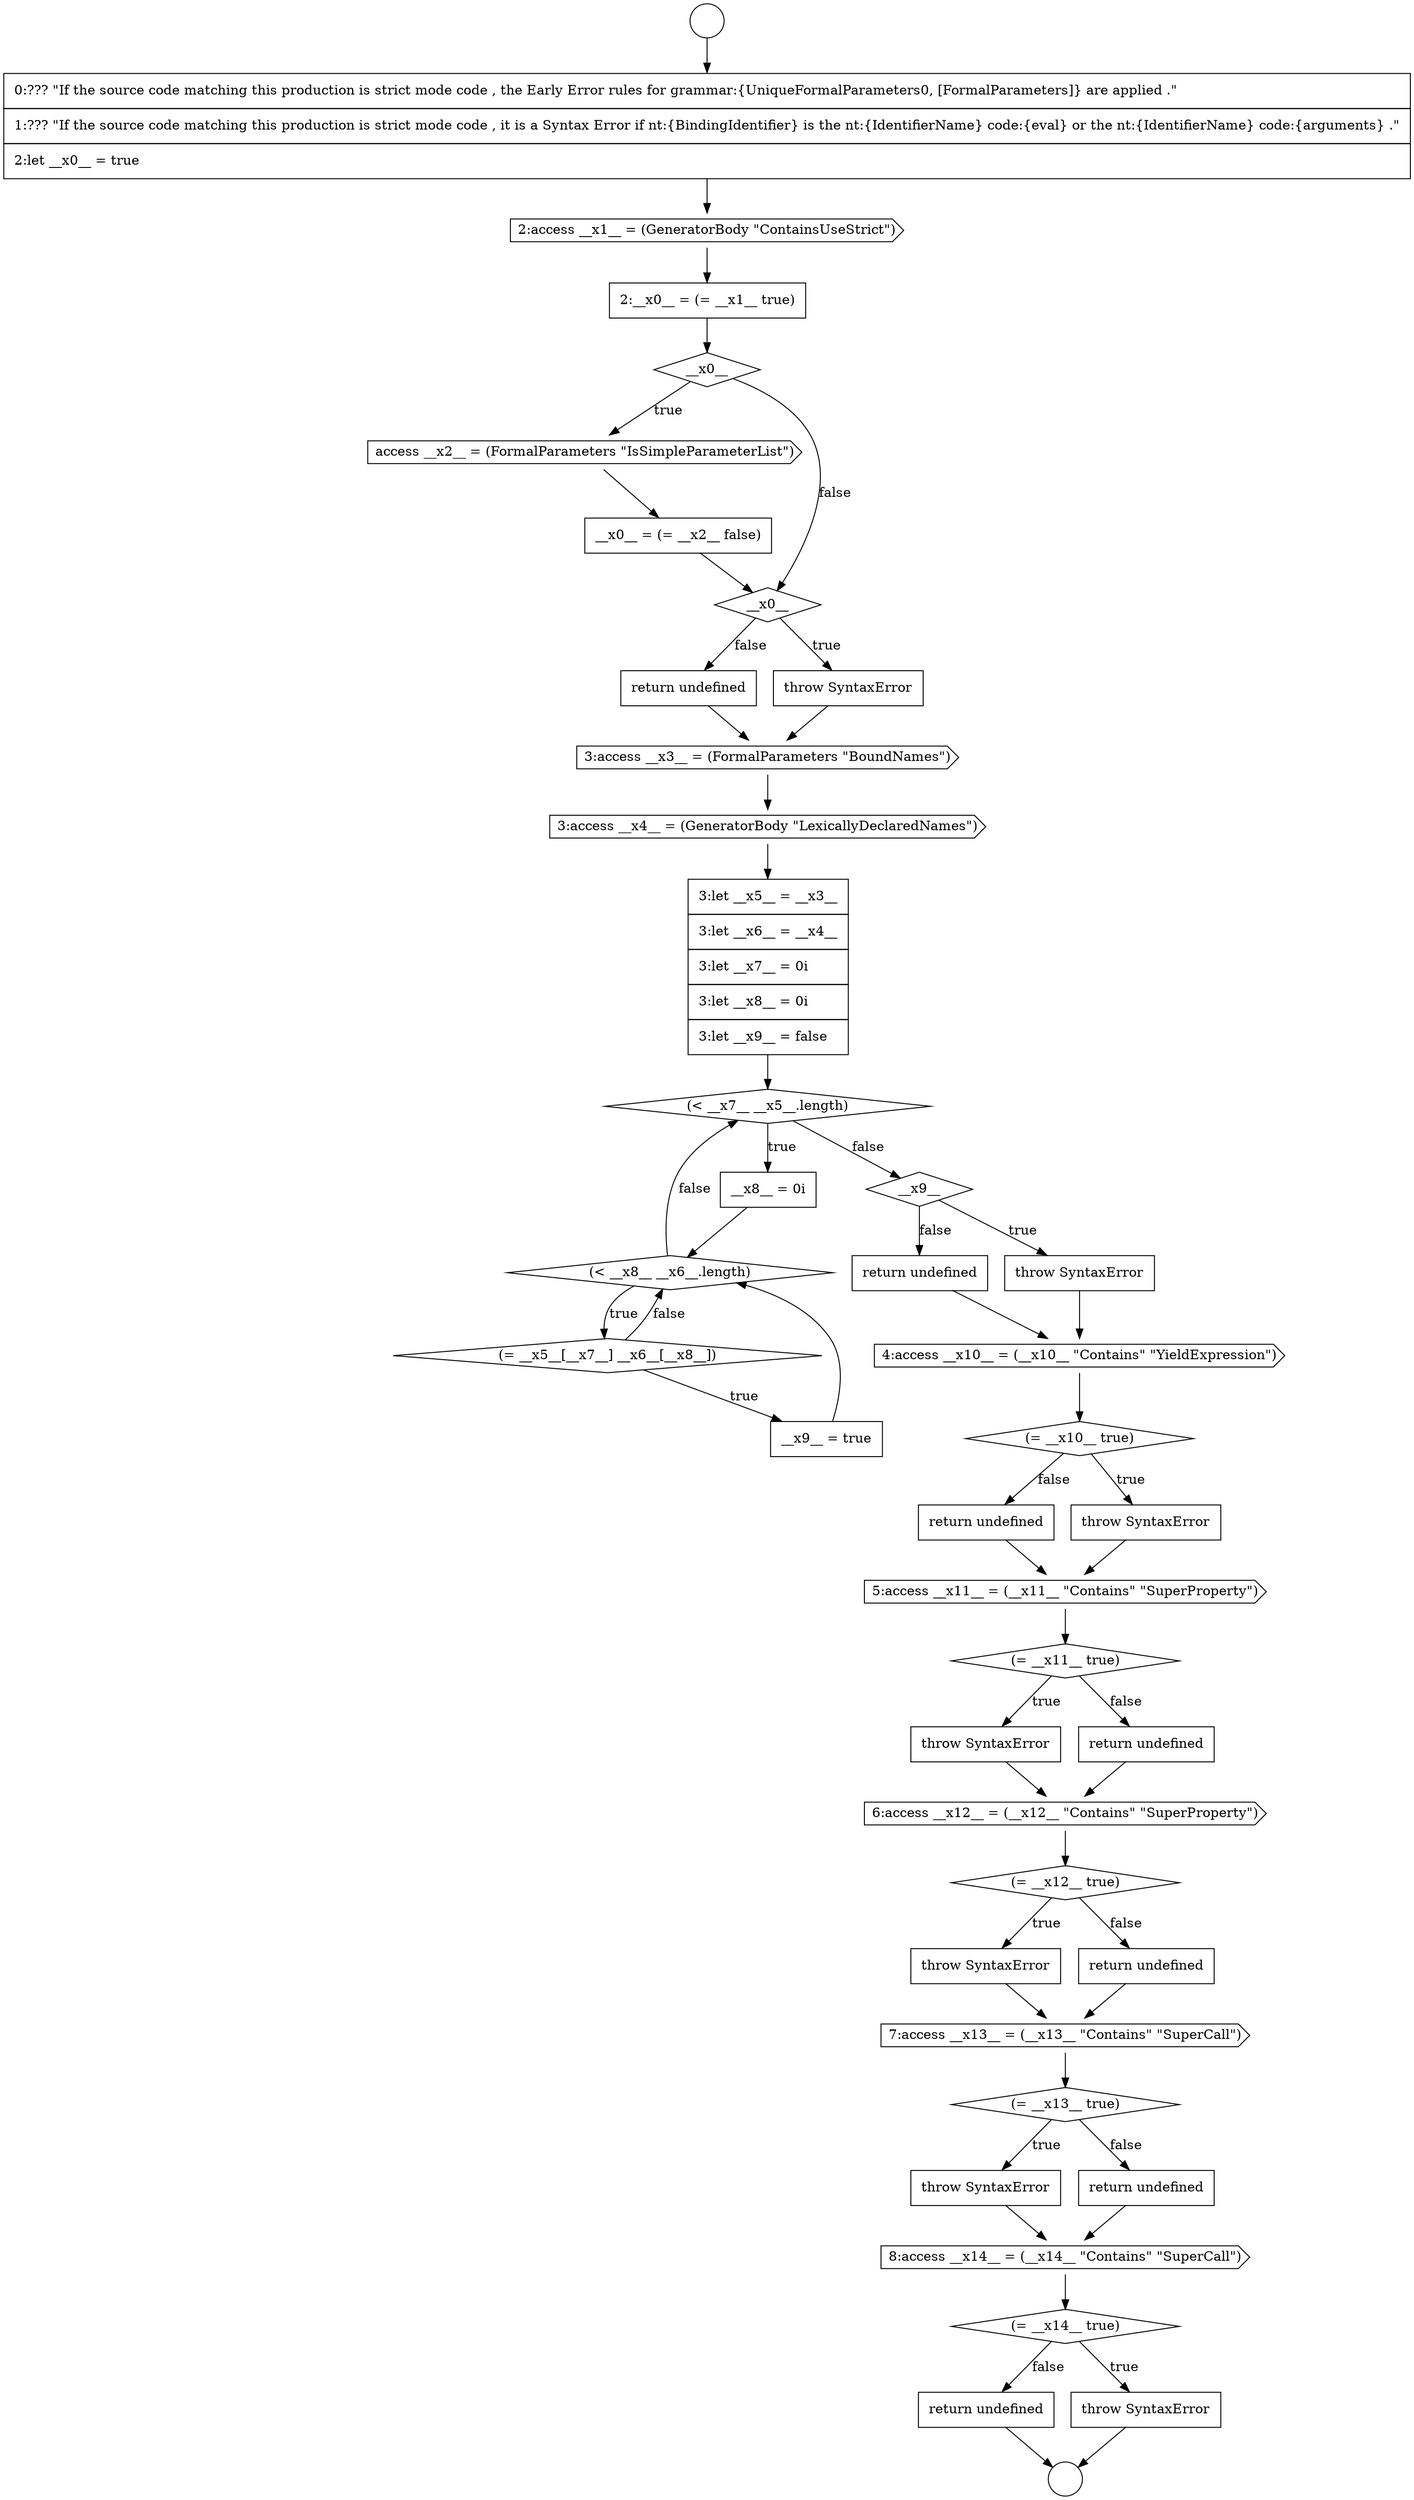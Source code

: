digraph {
  node17697 [shape=none, margin=0, label=<<font color="black">
    <table border="0" cellborder="1" cellspacing="0" cellpadding="10">
      <tr><td align="left">throw SyntaxError</td></tr>
    </table>
  </font>> color="black" fillcolor="white" style=filled]
  node17667 [shape=cds, label=<<font color="black">access __x2__ = (FormalParameters &quot;IsSimpleParameterList&quot;)</font>> color="black" fillcolor="white" style=filled]
  node17687 [shape=cds, label=<<font color="black">5:access __x11__ = (__x11__ &quot;Contains&quot; &quot;SuperProperty&quot;)</font>> color="black" fillcolor="white" style=filled]
  node17695 [shape=cds, label=<<font color="black">7:access __x13__ = (__x13__ &quot;Contains&quot; &quot;SuperCall&quot;)</font>> color="black" fillcolor="white" style=filled]
  node17700 [shape=diamond, label=<<font color="black">(= __x14__ true)</font>> color="black" fillcolor="white" style=filled]
  node17682 [shape=none, margin=0, label=<<font color="black">
    <table border="0" cellborder="1" cellspacing="0" cellpadding="10">
      <tr><td align="left">return undefined</td></tr>
    </table>
  </font>> color="black" fillcolor="white" style=filled]
  node17693 [shape=none, margin=0, label=<<font color="black">
    <table border="0" cellborder="1" cellspacing="0" cellpadding="10">
      <tr><td align="left">throw SyntaxError</td></tr>
    </table>
  </font>> color="black" fillcolor="white" style=filled]
  node17671 [shape=none, margin=0, label=<<font color="black">
    <table border="0" cellborder="1" cellspacing="0" cellpadding="10">
      <tr><td align="left">return undefined</td></tr>
    </table>
  </font>> color="black" fillcolor="white" style=filled]
  node17684 [shape=diamond, label=<<font color="black">(= __x10__ true)</font>> color="black" fillcolor="white" style=filled]
  node17665 [shape=none, margin=0, label=<<font color="black">
    <table border="0" cellborder="1" cellspacing="0" cellpadding="10">
      <tr><td align="left">2:__x0__ = (= __x1__ true)</td></tr>
    </table>
  </font>> color="black" fillcolor="white" style=filled]
  node17688 [shape=diamond, label=<<font color="black">(= __x11__ true)</font>> color="black" fillcolor="white" style=filled]
  node17694 [shape=none, margin=0, label=<<font color="black">
    <table border="0" cellborder="1" cellspacing="0" cellpadding="10">
      <tr><td align="left">return undefined</td></tr>
    </table>
  </font>> color="black" fillcolor="white" style=filled]
  node17677 [shape=diamond, label=<<font color="black">(&lt; __x8__ __x6__.length)</font>> color="black" fillcolor="white" style=filled]
  node17662 [shape=circle label=" " color="black" fillcolor="white" style=filled]
  node17691 [shape=cds, label=<<font color="black">6:access __x12__ = (__x12__ &quot;Contains&quot; &quot;SuperProperty&quot;)</font>> color="black" fillcolor="white" style=filled]
  node17674 [shape=none, margin=0, label=<<font color="black">
    <table border="0" cellborder="1" cellspacing="0" cellpadding="10">
      <tr><td align="left">3:let __x5__ = __x3__</td></tr>
      <tr><td align="left">3:let __x6__ = __x4__</td></tr>
      <tr><td align="left">3:let __x7__ = 0i</td></tr>
      <tr><td align="left">3:let __x8__ = 0i</td></tr>
      <tr><td align="left">3:let __x9__ = false</td></tr>
    </table>
  </font>> color="black" fillcolor="white" style=filled]
  node17702 [shape=none, margin=0, label=<<font color="black">
    <table border="0" cellborder="1" cellspacing="0" cellpadding="10">
      <tr><td align="left">return undefined</td></tr>
    </table>
  </font>> color="black" fillcolor="white" style=filled]
  node17670 [shape=none, margin=0, label=<<font color="black">
    <table border="0" cellborder="1" cellspacing="0" cellpadding="10">
      <tr><td align="left">throw SyntaxError</td></tr>
    </table>
  </font>> color="black" fillcolor="white" style=filled]
  node17683 [shape=cds, label=<<font color="black">4:access __x10__ = (__x10__ &quot;Contains&quot; &quot;YieldExpression&quot;)</font>> color="black" fillcolor="white" style=filled]
  node17699 [shape=cds, label=<<font color="black">8:access __x14__ = (__x14__ &quot;Contains&quot; &quot;SuperCall&quot;)</font>> color="black" fillcolor="white" style=filled]
  node17692 [shape=diamond, label=<<font color="black">(= __x12__ true)</font>> color="black" fillcolor="white" style=filled]
  node17663 [shape=none, margin=0, label=<<font color="black">
    <table border="0" cellborder="1" cellspacing="0" cellpadding="10">
      <tr><td align="left">0:??? &quot;If the source code matching this production is strict mode code , the Early Error rules for grammar:{UniqueFormalParameters0, [FormalParameters]} are applied .&quot;</td></tr>
      <tr><td align="left">1:??? &quot;If the source code matching this production is strict mode code , it is a Syntax Error if nt:{BindingIdentifier} is the nt:{IdentifierName} code:{eval} or the nt:{IdentifierName} code:{arguments} .&quot;</td></tr>
      <tr><td align="left">2:let __x0__ = true</td></tr>
    </table>
  </font>> color="black" fillcolor="white" style=filled]
  node17678 [shape=diamond, label=<<font color="black">(= __x5__[__x7__] __x6__[__x8__])</font>> color="black" fillcolor="white" style=filled]
  node17675 [shape=diamond, label=<<font color="black">(&lt; __x7__ __x5__.length)</font>> color="black" fillcolor="white" style=filled]
  node17669 [shape=diamond, label=<<font color="black">__x0__</font>> color="black" fillcolor="white" style=filled]
  node17686 [shape=none, margin=0, label=<<font color="black">
    <table border="0" cellborder="1" cellspacing="0" cellpadding="10">
      <tr><td align="left">return undefined</td></tr>
    </table>
  </font>> color="black" fillcolor="white" style=filled]
  node17679 [shape=none, margin=0, label=<<font color="black">
    <table border="0" cellborder="1" cellspacing="0" cellpadding="10">
      <tr><td align="left">__x9__ = true</td></tr>
    </table>
  </font>> color="black" fillcolor="white" style=filled]
  node17676 [shape=none, margin=0, label=<<font color="black">
    <table border="0" cellborder="1" cellspacing="0" cellpadding="10">
      <tr><td align="left">__x8__ = 0i</td></tr>
    </table>
  </font>> color="black" fillcolor="white" style=filled]
  node17664 [shape=cds, label=<<font color="black">2:access __x1__ = (GeneratorBody &quot;ContainsUseStrict&quot;)</font>> color="black" fillcolor="white" style=filled]
  node17696 [shape=diamond, label=<<font color="black">(= __x13__ true)</font>> color="black" fillcolor="white" style=filled]
  node17689 [shape=none, margin=0, label=<<font color="black">
    <table border="0" cellborder="1" cellspacing="0" cellpadding="10">
      <tr><td align="left">throw SyntaxError</td></tr>
    </table>
  </font>> color="black" fillcolor="white" style=filled]
  node17685 [shape=none, margin=0, label=<<font color="black">
    <table border="0" cellborder="1" cellspacing="0" cellpadding="10">
      <tr><td align="left">throw SyntaxError</td></tr>
    </table>
  </font>> color="black" fillcolor="white" style=filled]
  node17668 [shape=none, margin=0, label=<<font color="black">
    <table border="0" cellborder="1" cellspacing="0" cellpadding="10">
      <tr><td align="left">__x0__ = (= __x2__ false)</td></tr>
    </table>
  </font>> color="black" fillcolor="white" style=filled]
  node17698 [shape=none, margin=0, label=<<font color="black">
    <table border="0" cellborder="1" cellspacing="0" cellpadding="10">
      <tr><td align="left">return undefined</td></tr>
    </table>
  </font>> color="black" fillcolor="white" style=filled]
  node17666 [shape=diamond, label=<<font color="black">__x0__</font>> color="black" fillcolor="white" style=filled]
  node17672 [shape=cds, label=<<font color="black">3:access __x3__ = (FormalParameters &quot;BoundNames&quot;)</font>> color="black" fillcolor="white" style=filled]
  node17681 [shape=none, margin=0, label=<<font color="black">
    <table border="0" cellborder="1" cellspacing="0" cellpadding="10">
      <tr><td align="left">throw SyntaxError</td></tr>
    </table>
  </font>> color="black" fillcolor="white" style=filled]
  node17680 [shape=diamond, label=<<font color="black">__x9__</font>> color="black" fillcolor="white" style=filled]
  node17673 [shape=cds, label=<<font color="black">3:access __x4__ = (GeneratorBody &quot;LexicallyDeclaredNames&quot;)</font>> color="black" fillcolor="white" style=filled]
  node17701 [shape=none, margin=0, label=<<font color="black">
    <table border="0" cellborder="1" cellspacing="0" cellpadding="10">
      <tr><td align="left">throw SyntaxError</td></tr>
    </table>
  </font>> color="black" fillcolor="white" style=filled]
  node17661 [shape=circle label=" " color="black" fillcolor="white" style=filled]
  node17690 [shape=none, margin=0, label=<<font color="black">
    <table border="0" cellborder="1" cellspacing="0" cellpadding="10">
      <tr><td align="left">return undefined</td></tr>
    </table>
  </font>> color="black" fillcolor="white" style=filled]
  node17692 -> node17693 [label=<<font color="black">true</font>> color="black"]
  node17692 -> node17694 [label=<<font color="black">false</font>> color="black"]
  node17679 -> node17677 [ color="black"]
  node17667 -> node17668 [ color="black"]
  node17673 -> node17674 [ color="black"]
  node17678 -> node17679 [label=<<font color="black">true</font>> color="black"]
  node17678 -> node17677 [label=<<font color="black">false</font>> color="black"]
  node17676 -> node17677 [ color="black"]
  node17665 -> node17666 [ color="black"]
  node17677 -> node17678 [label=<<font color="black">true</font>> color="black"]
  node17677 -> node17675 [label=<<font color="black">false</font>> color="black"]
  node17674 -> node17675 [ color="black"]
  node17682 -> node17683 [ color="black"]
  node17684 -> node17685 [label=<<font color="black">true</font>> color="black"]
  node17684 -> node17686 [label=<<font color="black">false</font>> color="black"]
  node17700 -> node17701 [label=<<font color="black">true</font>> color="black"]
  node17700 -> node17702 [label=<<font color="black">false</font>> color="black"]
  node17663 -> node17664 [ color="black"]
  node17664 -> node17665 [ color="black"]
  node17671 -> node17672 [ color="black"]
  node17661 -> node17663 [ color="black"]
  node17699 -> node17700 [ color="black"]
  node17691 -> node17692 [ color="black"]
  node17702 -> node17662 [ color="black"]
  node17688 -> node17689 [label=<<font color="black">true</font>> color="black"]
  node17688 -> node17690 [label=<<font color="black">false</font>> color="black"]
  node17686 -> node17687 [ color="black"]
  node17668 -> node17669 [ color="black"]
  node17675 -> node17676 [label=<<font color="black">true</font>> color="black"]
  node17675 -> node17680 [label=<<font color="black">false</font>> color="black"]
  node17685 -> node17687 [ color="black"]
  node17697 -> node17699 [ color="black"]
  node17698 -> node17699 [ color="black"]
  node17666 -> node17667 [label=<<font color="black">true</font>> color="black"]
  node17666 -> node17669 [label=<<font color="black">false</font>> color="black"]
  node17687 -> node17688 [ color="black"]
  node17672 -> node17673 [ color="black"]
  node17690 -> node17691 [ color="black"]
  node17696 -> node17697 [label=<<font color="black">true</font>> color="black"]
  node17696 -> node17698 [label=<<font color="black">false</font>> color="black"]
  node17683 -> node17684 [ color="black"]
  node17680 -> node17681 [label=<<font color="black">true</font>> color="black"]
  node17680 -> node17682 [label=<<font color="black">false</font>> color="black"]
  node17695 -> node17696 [ color="black"]
  node17670 -> node17672 [ color="black"]
  node17669 -> node17670 [label=<<font color="black">true</font>> color="black"]
  node17669 -> node17671 [label=<<font color="black">false</font>> color="black"]
  node17694 -> node17695 [ color="black"]
  node17701 -> node17662 [ color="black"]
  node17681 -> node17683 [ color="black"]
  node17689 -> node17691 [ color="black"]
  node17693 -> node17695 [ color="black"]
}
